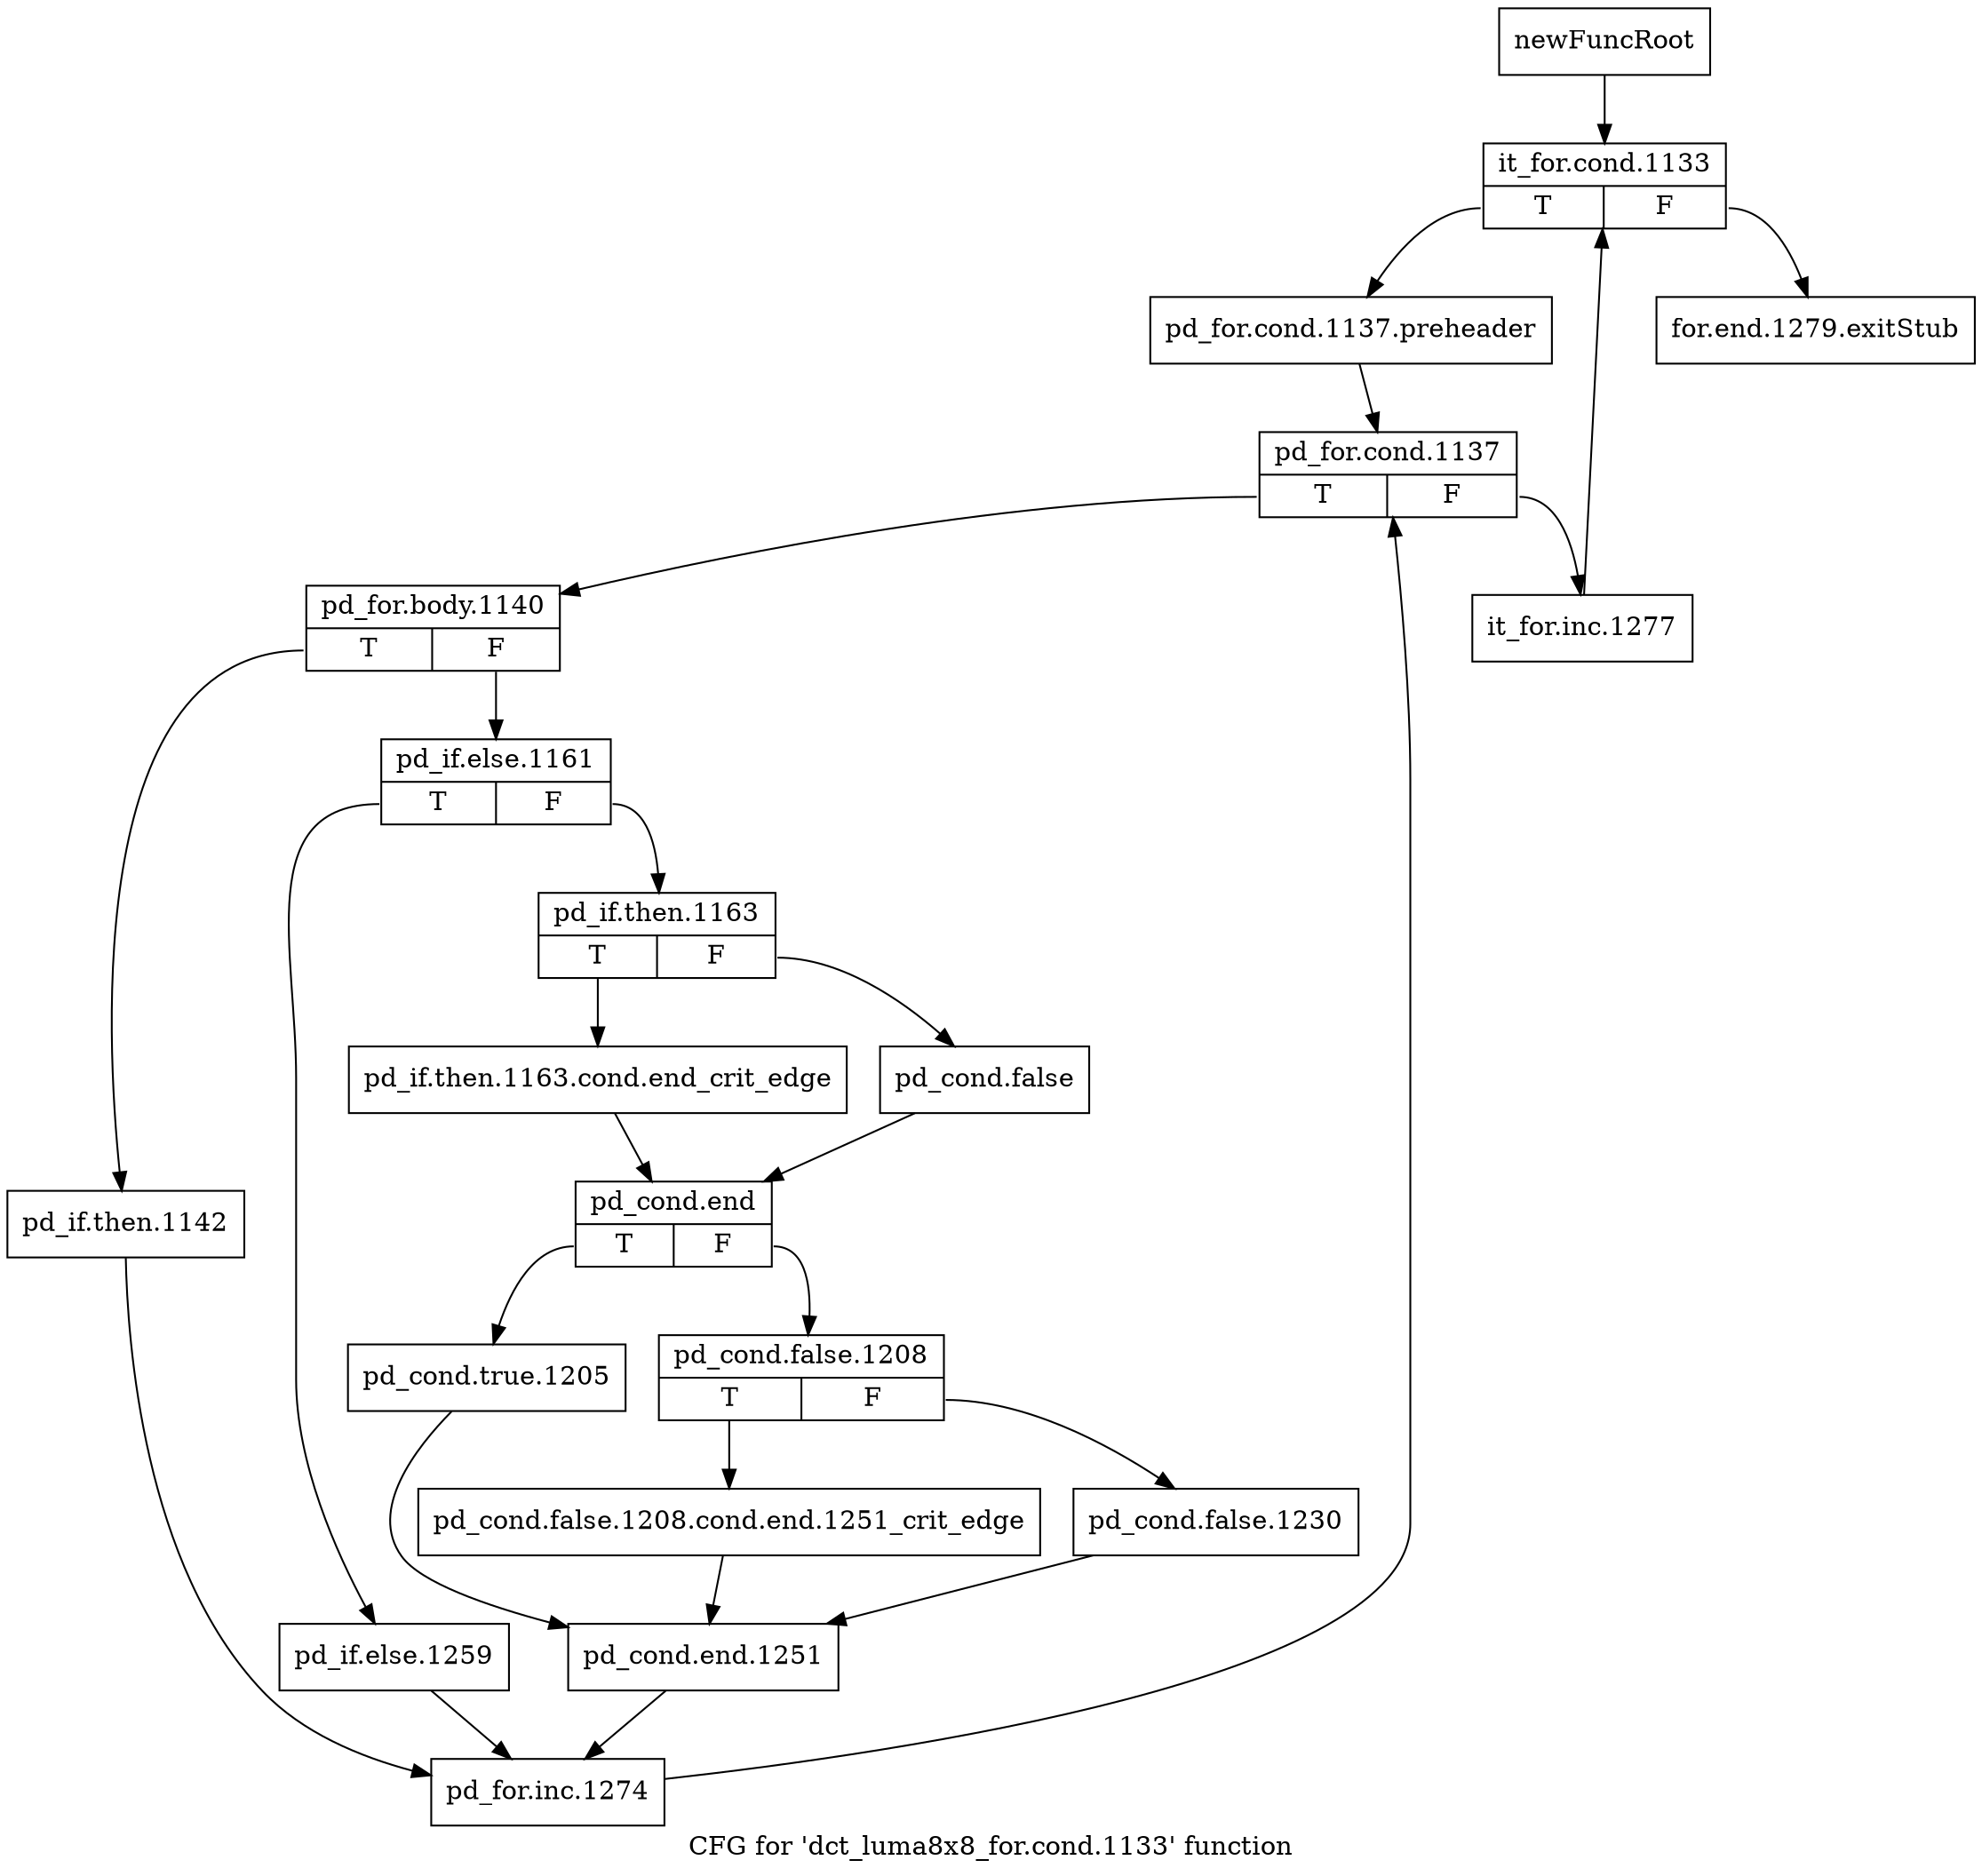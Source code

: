 digraph "CFG for 'dct_luma8x8_for.cond.1133' function" {
	label="CFG for 'dct_luma8x8_for.cond.1133' function";

	Node0x2f59c30 [shape=record,label="{newFuncRoot}"];
	Node0x2f59c30 -> Node0x2f59cd0;
	Node0x2f59c80 [shape=record,label="{for.end.1279.exitStub}"];
	Node0x2f59cd0 [shape=record,label="{it_for.cond.1133|{<s0>T|<s1>F}}"];
	Node0x2f59cd0:s0 -> Node0x2f59d20;
	Node0x2f59cd0:s1 -> Node0x2f59c80;
	Node0x2f59d20 [shape=record,label="{pd_for.cond.1137.preheader}"];
	Node0x2f59d20 -> Node0x2f59d70;
	Node0x2f59d70 [shape=record,label="{pd_for.cond.1137|{<s0>T|<s1>F}}"];
	Node0x2f59d70:s0 -> Node0x2f59e10;
	Node0x2f59d70:s1 -> Node0x2f59dc0;
	Node0x2f59dc0 [shape=record,label="{it_for.inc.1277}"];
	Node0x2f59dc0 -> Node0x2f59cd0;
	Node0x2f59e10 [shape=record,label="{pd_for.body.1140|{<s0>T|<s1>F}}"];
	Node0x2f59e10:s0 -> Node0x2f5a1d0;
	Node0x2f59e10:s1 -> Node0x2f59e60;
	Node0x2f59e60 [shape=record,label="{pd_if.else.1161|{<s0>T|<s1>F}}"];
	Node0x2f59e60:s0 -> Node0x2f5a180;
	Node0x2f59e60:s1 -> Node0x2f59eb0;
	Node0x2f59eb0 [shape=record,label="{pd_if.then.1163|{<s0>T|<s1>F}}"];
	Node0x2f59eb0:s0 -> Node0x2f59f50;
	Node0x2f59eb0:s1 -> Node0x2f59f00;
	Node0x2f59f00 [shape=record,label="{pd_cond.false}"];
	Node0x2f59f00 -> Node0x2f59fa0;
	Node0x2f59f50 [shape=record,label="{pd_if.then.1163.cond.end_crit_edge}"];
	Node0x2f59f50 -> Node0x2f59fa0;
	Node0x2f59fa0 [shape=record,label="{pd_cond.end|{<s0>T|<s1>F}}"];
	Node0x2f59fa0:s0 -> Node0x2f5a0e0;
	Node0x2f59fa0:s1 -> Node0x2f59ff0;
	Node0x2f59ff0 [shape=record,label="{pd_cond.false.1208|{<s0>T|<s1>F}}"];
	Node0x2f59ff0:s0 -> Node0x2f5a090;
	Node0x2f59ff0:s1 -> Node0x2f5a040;
	Node0x2f5a040 [shape=record,label="{pd_cond.false.1230}"];
	Node0x2f5a040 -> Node0x2f5a130;
	Node0x2f5a090 [shape=record,label="{pd_cond.false.1208.cond.end.1251_crit_edge}"];
	Node0x2f5a090 -> Node0x2f5a130;
	Node0x2f5a0e0 [shape=record,label="{pd_cond.true.1205}"];
	Node0x2f5a0e0 -> Node0x2f5a130;
	Node0x2f5a130 [shape=record,label="{pd_cond.end.1251}"];
	Node0x2f5a130 -> Node0x2f5a220;
	Node0x2f5a180 [shape=record,label="{pd_if.else.1259}"];
	Node0x2f5a180 -> Node0x2f5a220;
	Node0x2f5a1d0 [shape=record,label="{pd_if.then.1142}"];
	Node0x2f5a1d0 -> Node0x2f5a220;
	Node0x2f5a220 [shape=record,label="{pd_for.inc.1274}"];
	Node0x2f5a220 -> Node0x2f59d70;
}
